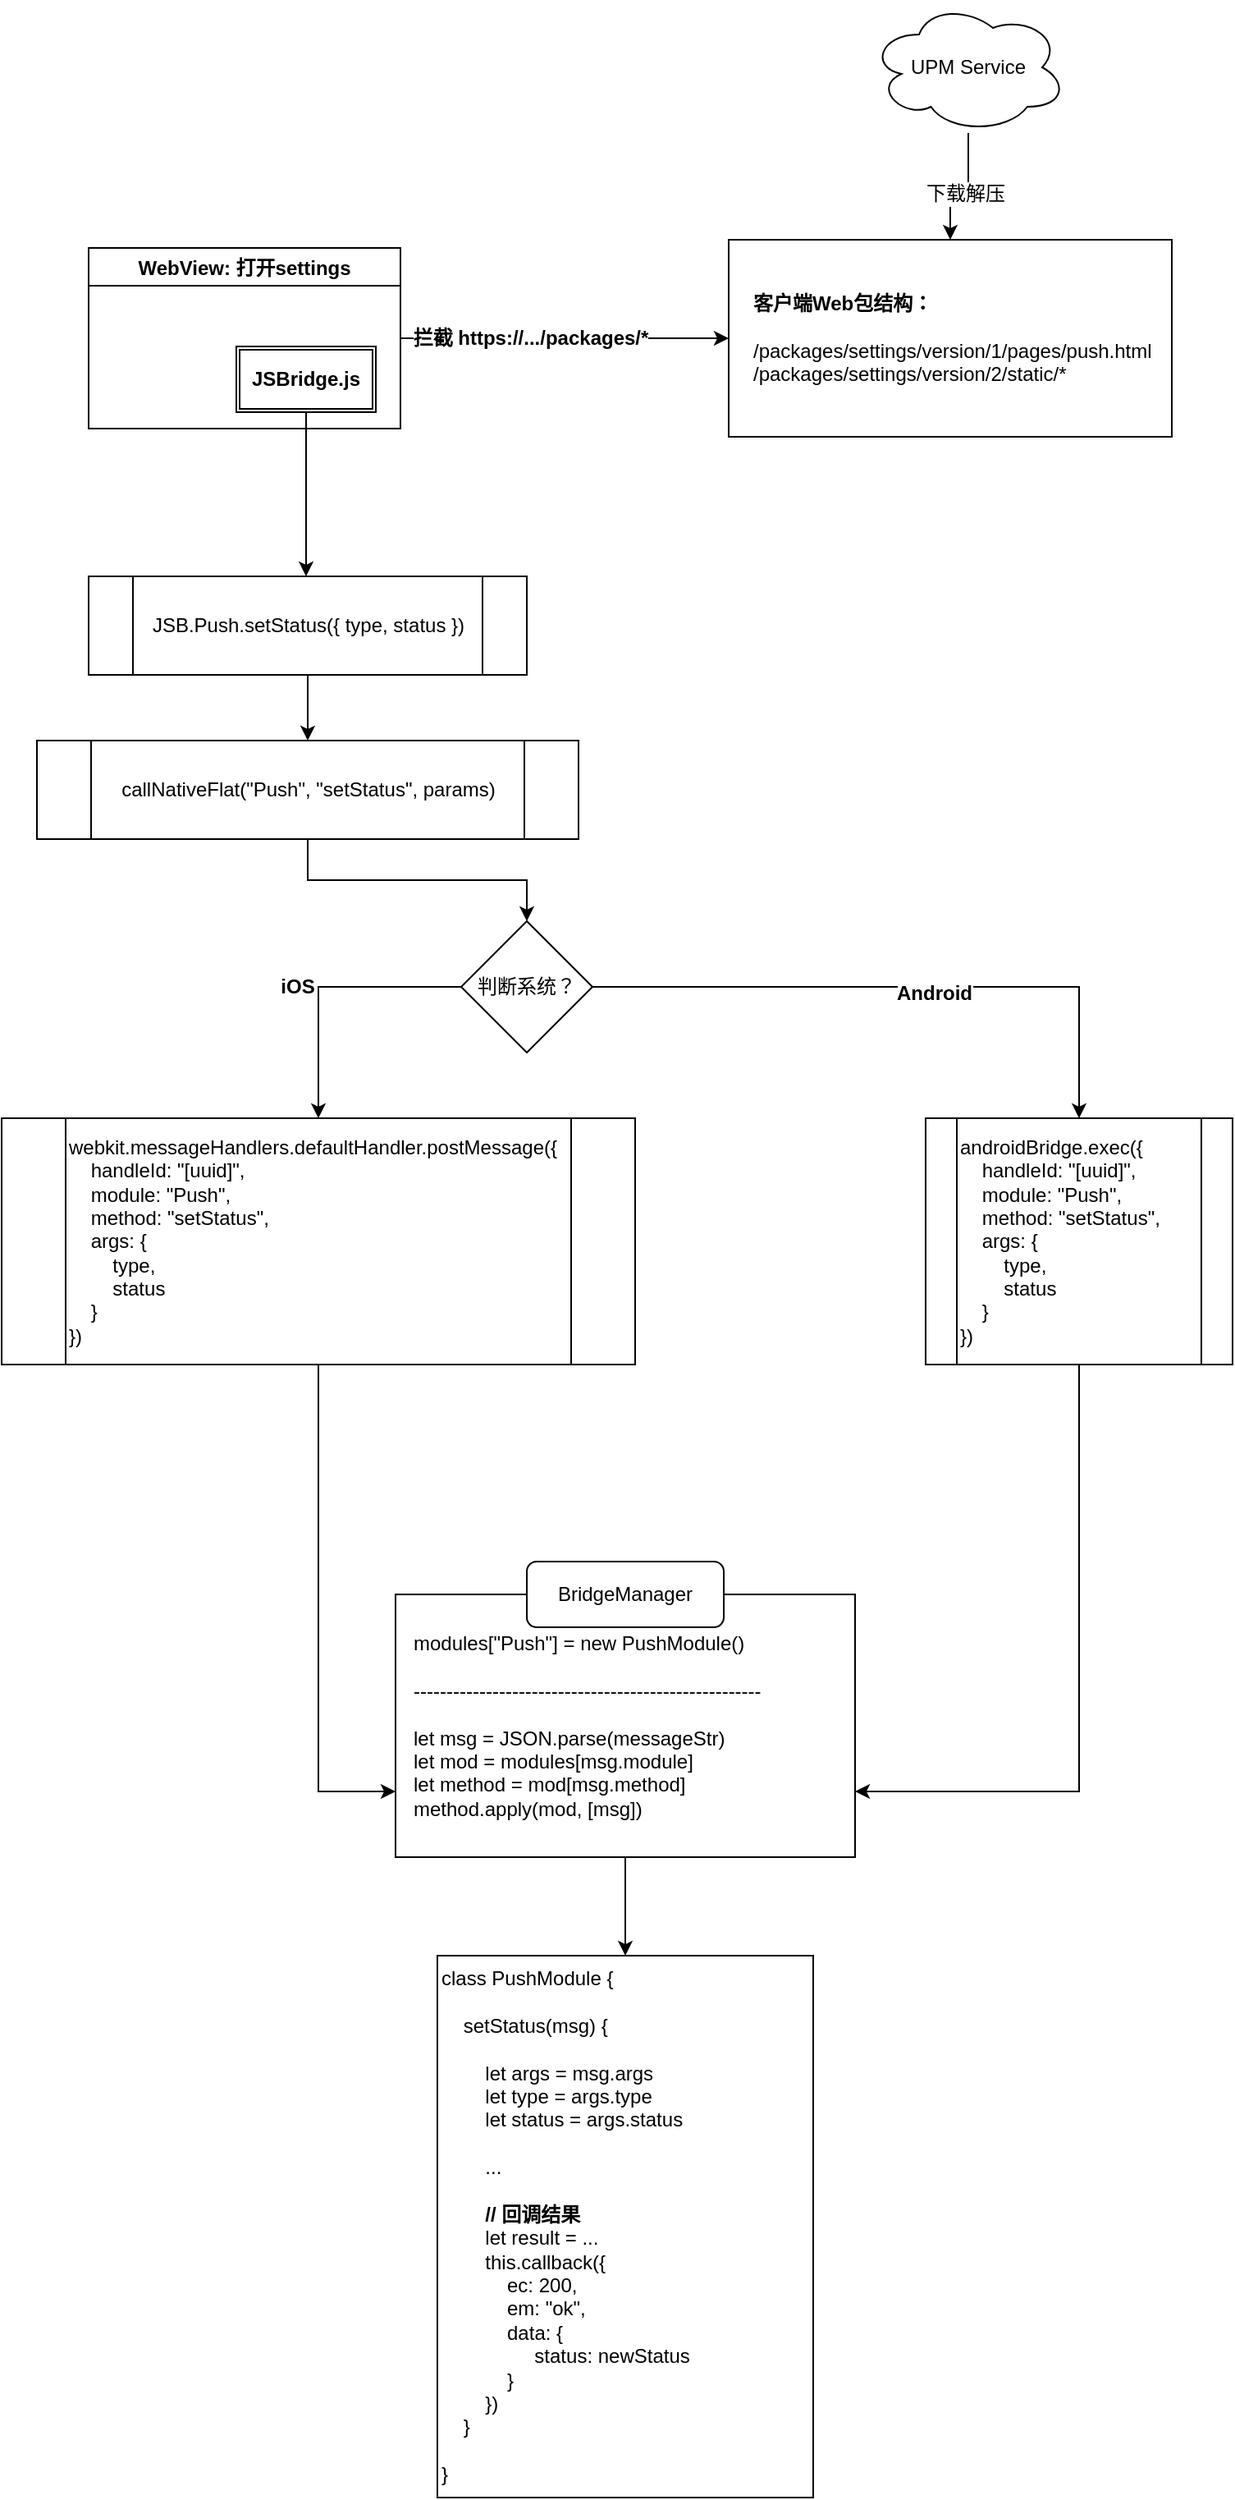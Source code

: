 <mxfile version="12.2.7" type="github" pages="1">
  <diagram id="y4ZexNS9l88Qdwmkb2It" name="Page-1">
    <mxGraphModel dx="2066" dy="1130" grid="1" gridSize="10" guides="1" tooltips="1" connect="1" arrows="1" fold="1" page="1" pageScale="1" pageWidth="827" pageHeight="1169" math="0" shadow="0">
      <root>
        <mxCell id="0"/>
        <mxCell id="1" parent="0"/>
        <mxCell id="JOBqX9CXfl2p00bhvLgv-1" value="&lt;b&gt;客户端Web包结构：&lt;/b&gt;&lt;br&gt;&lt;br&gt;/packages/settings/version/1/pages/push.html&lt;br&gt;/packages/settings/version/2/static/*" style="rounded=0;whiteSpace=wrap;html=1;align=left;spacing=15;" vertex="1" parent="1">
          <mxGeometry x="470" y="435" width="270" height="120" as="geometry"/>
        </mxCell>
        <mxCell id="JOBqX9CXfl2p00bhvLgv-3" style="edgeStyle=orthogonalEdgeStyle;rounded=0;orthogonalLoop=1;jettySize=auto;html=1;" edge="1" parent="1" source="JOBqX9CXfl2p00bhvLgv-2" target="JOBqX9CXfl2p00bhvLgv-1">
          <mxGeometry relative="1" as="geometry"/>
        </mxCell>
        <mxCell id="JOBqX9CXfl2p00bhvLgv-4" value="下载解压" style="text;html=1;resizable=0;points=[];align=center;verticalAlign=middle;labelBackgroundColor=#ffffff;" vertex="1" connectable="0" parent="JOBqX9CXfl2p00bhvLgv-3">
          <mxGeometry x="-0.094" y="4" relative="1" as="geometry">
            <mxPoint as="offset"/>
          </mxGeometry>
        </mxCell>
        <mxCell id="JOBqX9CXfl2p00bhvLgv-2" value="UPM Service" style="ellipse;shape=cloud;whiteSpace=wrap;html=1;align=center;" vertex="1" parent="1">
          <mxGeometry x="556" y="290" width="120" height="80" as="geometry"/>
        </mxCell>
        <mxCell id="JOBqX9CXfl2p00bhvLgv-8" style="edgeStyle=orthogonalEdgeStyle;rounded=0;orthogonalLoop=1;jettySize=auto;html=1;entryX=0;entryY=0.5;entryDx=0;entryDy=0;" edge="1" parent="1" source="JOBqX9CXfl2p00bhvLgv-5" target="JOBqX9CXfl2p00bhvLgv-1">
          <mxGeometry relative="1" as="geometry"/>
        </mxCell>
        <mxCell id="JOBqX9CXfl2p00bhvLgv-9" value="拦截 https://.../packages/*" style="text;html=1;resizable=0;points=[];align=center;verticalAlign=middle;labelBackgroundColor=#ffffff;fontStyle=1" vertex="1" connectable="0" parent="JOBqX9CXfl2p00bhvLgv-8">
          <mxGeometry x="-0.21" relative="1" as="geometry">
            <mxPoint as="offset"/>
          </mxGeometry>
        </mxCell>
        <mxCell id="JOBqX9CXfl2p00bhvLgv-5" value="WebView: 打开settings" style="swimlane;align=center;" vertex="1" parent="1">
          <mxGeometry x="80" y="440" width="190" height="110" as="geometry"/>
        </mxCell>
        <mxCell id="JOBqX9CXfl2p00bhvLgv-10" value="JSBridge.js" style="shape=ext;double=1;rounded=0;whiteSpace=wrap;html=1;align=center;fontStyle=1" vertex="1" parent="JOBqX9CXfl2p00bhvLgv-5">
          <mxGeometry x="90" y="60" width="85" height="40" as="geometry"/>
        </mxCell>
        <mxCell id="JOBqX9CXfl2p00bhvLgv-11" style="edgeStyle=orthogonalEdgeStyle;rounded=0;orthogonalLoop=1;jettySize=auto;html=1;" edge="1" parent="1" source="JOBqX9CXfl2p00bhvLgv-10">
          <mxGeometry relative="1" as="geometry">
            <mxPoint x="212.5" y="640" as="targetPoint"/>
          </mxGeometry>
        </mxCell>
        <mxCell id="JOBqX9CXfl2p00bhvLgv-14" style="edgeStyle=orthogonalEdgeStyle;rounded=0;orthogonalLoop=1;jettySize=auto;html=1;" edge="1" parent="1" source="JOBqX9CXfl2p00bhvLgv-12" target="JOBqX9CXfl2p00bhvLgv-13">
          <mxGeometry relative="1" as="geometry"/>
        </mxCell>
        <mxCell id="JOBqX9CXfl2p00bhvLgv-12" value="JSB.Push.setStatus({ type, status })" style="shape=process;whiteSpace=wrap;html=1;backgroundOutline=1;align=center;" vertex="1" parent="1">
          <mxGeometry x="80" y="640" width="267" height="60" as="geometry"/>
        </mxCell>
        <mxCell id="JOBqX9CXfl2p00bhvLgv-16" style="edgeStyle=orthogonalEdgeStyle;rounded=0;orthogonalLoop=1;jettySize=auto;html=1;" edge="1" parent="1" source="JOBqX9CXfl2p00bhvLgv-13" target="JOBqX9CXfl2p00bhvLgv-15">
          <mxGeometry relative="1" as="geometry"/>
        </mxCell>
        <mxCell id="JOBqX9CXfl2p00bhvLgv-13" value="callNativeFlat(&quot;Push&quot;, &quot;setStatus&quot;, params)" style="shape=process;whiteSpace=wrap;html=1;backgroundOutline=1;align=center;" vertex="1" parent="1">
          <mxGeometry x="48.5" y="740" width="330" height="60" as="geometry"/>
        </mxCell>
        <mxCell id="JOBqX9CXfl2p00bhvLgv-17" style="edgeStyle=orthogonalEdgeStyle;rounded=0;orthogonalLoop=1;jettySize=auto;html=1;exitX=0;exitY=0.5;exitDx=0;exitDy=0;" edge="1" parent="1" source="JOBqX9CXfl2p00bhvLgv-15" target="JOBqX9CXfl2p00bhvLgv-18">
          <mxGeometry relative="1" as="geometry">
            <mxPoint x="100" y="950" as="targetPoint"/>
          </mxGeometry>
        </mxCell>
        <mxCell id="JOBqX9CXfl2p00bhvLgv-20" value="iOS" style="text;html=1;resizable=0;points=[];align=center;verticalAlign=middle;labelBackgroundColor=#ffffff;fontStyle=1" vertex="1" connectable="0" parent="JOBqX9CXfl2p00bhvLgv-17">
          <mxGeometry x="-0.132" y="26" relative="1" as="geometry">
            <mxPoint x="-28" y="-26" as="offset"/>
          </mxGeometry>
        </mxCell>
        <mxCell id="JOBqX9CXfl2p00bhvLgv-23" style="edgeStyle=orthogonalEdgeStyle;rounded=0;orthogonalLoop=1;jettySize=auto;html=1;exitX=1;exitY=0.5;exitDx=0;exitDy=0;entryX=0.5;entryY=0;entryDx=0;entryDy=0;fontFamily=Helvetica;" edge="1" parent="1" source="JOBqX9CXfl2p00bhvLgv-15" target="JOBqX9CXfl2p00bhvLgv-21">
          <mxGeometry relative="1" as="geometry"/>
        </mxCell>
        <mxCell id="JOBqX9CXfl2p00bhvLgv-24" value="Android" style="text;html=1;resizable=0;points=[];align=center;verticalAlign=middle;labelBackgroundColor=#ffffff;fontFamily=Helvetica;fontStyle=1" vertex="1" connectable="0" parent="JOBqX9CXfl2p00bhvLgv-23">
          <mxGeometry x="0.103" y="-4" relative="1" as="geometry">
            <mxPoint as="offset"/>
          </mxGeometry>
        </mxCell>
        <mxCell id="JOBqX9CXfl2p00bhvLgv-15" value="判断系统？" style="rhombus;whiteSpace=wrap;html=1;align=center;" vertex="1" parent="1">
          <mxGeometry x="307" y="850" width="80" height="80" as="geometry"/>
        </mxCell>
        <mxCell id="JOBqX9CXfl2p00bhvLgv-34" style="edgeStyle=orthogonalEdgeStyle;rounded=0;orthogonalLoop=1;jettySize=auto;html=1;entryX=0;entryY=0.75;entryDx=0;entryDy=0;fontFamily=Helvetica;" edge="1" parent="1" source="JOBqX9CXfl2p00bhvLgv-18" target="JOBqX9CXfl2p00bhvLgv-33">
          <mxGeometry relative="1" as="geometry"/>
        </mxCell>
        <mxCell id="JOBqX9CXfl2p00bhvLgv-18" value="webkit.messageHandlers.defaultHandler.postMessage({&lt;br&gt;&amp;nbsp; &amp;nbsp; handleId: &quot;[uuid]&quot;,&lt;br&gt;&amp;nbsp; &amp;nbsp; module: &quot;Push&quot;,&lt;br&gt;&amp;nbsp; &amp;nbsp; method: &quot;setStatus&quot;,&lt;br&gt;&amp;nbsp; &amp;nbsp; args: {&lt;br&gt;&amp;nbsp; &amp;nbsp; &amp;nbsp; &amp;nbsp; type,&lt;br&gt;&amp;nbsp; &amp;nbsp; &amp;nbsp; &amp;nbsp; status&lt;br&gt;&amp;nbsp; &amp;nbsp; }&lt;br&gt;})" style="shape=process;whiteSpace=wrap;html=1;backgroundOutline=1;align=left;fontFamily=Helvetica;" vertex="1" parent="1">
          <mxGeometry x="27" y="970" width="386" height="150" as="geometry"/>
        </mxCell>
        <mxCell id="JOBqX9CXfl2p00bhvLgv-35" style="edgeStyle=orthogonalEdgeStyle;rounded=0;orthogonalLoop=1;jettySize=auto;html=1;entryX=1;entryY=0.75;entryDx=0;entryDy=0;fontFamily=Helvetica;exitX=0.5;exitY=1;exitDx=0;exitDy=0;" edge="1" parent="1" source="JOBqX9CXfl2p00bhvLgv-21" target="JOBqX9CXfl2p00bhvLgv-33">
          <mxGeometry relative="1" as="geometry"/>
        </mxCell>
        <mxCell id="JOBqX9CXfl2p00bhvLgv-21" value="androidBridge.exec({&lt;br&gt;&amp;nbsp; &amp;nbsp; handleId: &quot;[uuid]&quot;,&lt;br&gt;&amp;nbsp; &amp;nbsp; module: &quot;Push&quot;,&lt;br&gt;&amp;nbsp; &amp;nbsp; method: &quot;setStatus&quot;,&lt;br&gt;&amp;nbsp; &amp;nbsp; args: {&lt;br&gt;&amp;nbsp; &amp;nbsp; &amp;nbsp; &amp;nbsp; type,&lt;br&gt;&amp;nbsp; &amp;nbsp; &amp;nbsp; &amp;nbsp; status&lt;br&gt;&amp;nbsp; &amp;nbsp; }&lt;br&gt;})" style="shape=process;whiteSpace=wrap;html=1;backgroundOutline=1;align=left;fontFamily=Helvetica;" vertex="1" parent="1">
          <mxGeometry x="590" y="970" width="187" height="150" as="geometry"/>
        </mxCell>
        <mxCell id="JOBqX9CXfl2p00bhvLgv-26" value="class PushModule {&lt;br&gt;&lt;br&gt;&amp;nbsp; &amp;nbsp; setStatus(msg) {&lt;br&gt;&lt;br&gt;&amp;nbsp; &amp;nbsp; &amp;nbsp; &amp;nbsp; let args = msg.args&lt;br&gt;&amp;nbsp; &amp;nbsp; &amp;nbsp; &amp;nbsp; let type = args.type&lt;br&gt;&amp;nbsp; &amp;nbsp; &amp;nbsp; &amp;nbsp; let status = args.status&lt;br&gt;&lt;br&gt;&amp;nbsp; &amp;nbsp; &amp;nbsp; &amp;nbsp; ...&lt;br&gt;&lt;br&gt;&amp;nbsp; &amp;nbsp; &amp;nbsp; &amp;nbsp; &lt;b&gt;// 回调结果&lt;/b&gt;&lt;br&gt;&amp;nbsp; &amp;nbsp; &amp;nbsp; &amp;nbsp; let result = ...&lt;br&gt;&amp;nbsp; &amp;nbsp; &amp;nbsp; &amp;nbsp; this.callback({&lt;br&gt;&amp;nbsp; &amp;nbsp; &amp;nbsp; &amp;nbsp; &amp;nbsp; &amp;nbsp; ec: 200,&lt;br&gt;&amp;nbsp; &amp;nbsp; &amp;nbsp; &amp;nbsp; &amp;nbsp; &amp;nbsp; em: &quot;ok&quot;,&lt;br&gt;&amp;nbsp; &amp;nbsp; &amp;nbsp; &amp;nbsp; &amp;nbsp; &amp;nbsp; data: {&lt;br&gt;&amp;nbsp; &amp;nbsp; &amp;nbsp; &amp;nbsp; &amp;nbsp; &amp;nbsp; &amp;nbsp; &amp;nbsp; &amp;nbsp;status: newStatus&lt;br&gt;&amp;nbsp; &amp;nbsp; &amp;nbsp; &amp;nbsp; &amp;nbsp; &amp;nbsp; }&lt;br&gt;&amp;nbsp; &amp;nbsp; &amp;nbsp; &amp;nbsp; })&lt;br&gt;&amp;nbsp; &amp;nbsp; }&lt;br&gt;&lt;br&gt;}" style="rounded=0;whiteSpace=wrap;html=1;fontFamily=Helvetica;align=left;verticalAlign=top;" vertex="1" parent="1">
          <mxGeometry x="292.5" y="1480" width="229" height="330" as="geometry"/>
        </mxCell>
        <mxCell id="JOBqX9CXfl2p00bhvLgv-36" style="edgeStyle=orthogonalEdgeStyle;rounded=0;orthogonalLoop=1;jettySize=auto;html=1;fontFamily=Helvetica;" edge="1" parent="1" source="JOBqX9CXfl2p00bhvLgv-33" target="JOBqX9CXfl2p00bhvLgv-26">
          <mxGeometry relative="1" as="geometry"/>
        </mxCell>
        <mxCell id="JOBqX9CXfl2p00bhvLgv-33" value="modules[&quot;Push&quot;] = new PushModule()&lt;br&gt;&lt;br&gt;-----------------------------------------------------&lt;br&gt;&lt;br&gt;let msg = JSON.parse(messageStr)&lt;br&gt;let mod = modules[msg.module]&lt;br&gt;let method = mod[msg.method]&lt;br&gt;method.apply(mod, [msg])" style="rounded=0;whiteSpace=wrap;html=1;fontFamily=Helvetica;align=left;spacing=11;" vertex="1" parent="1">
          <mxGeometry x="267" y="1260" width="280" height="160" as="geometry"/>
        </mxCell>
        <mxCell id="JOBqX9CXfl2p00bhvLgv-32" value="BridgeManager" style="rounded=1;whiteSpace=wrap;html=1;fontFamily=Helvetica;align=center;" vertex="1" parent="1">
          <mxGeometry x="347" y="1240" width="120" height="40" as="geometry"/>
        </mxCell>
      </root>
    </mxGraphModel>
  </diagram>
</mxfile>
